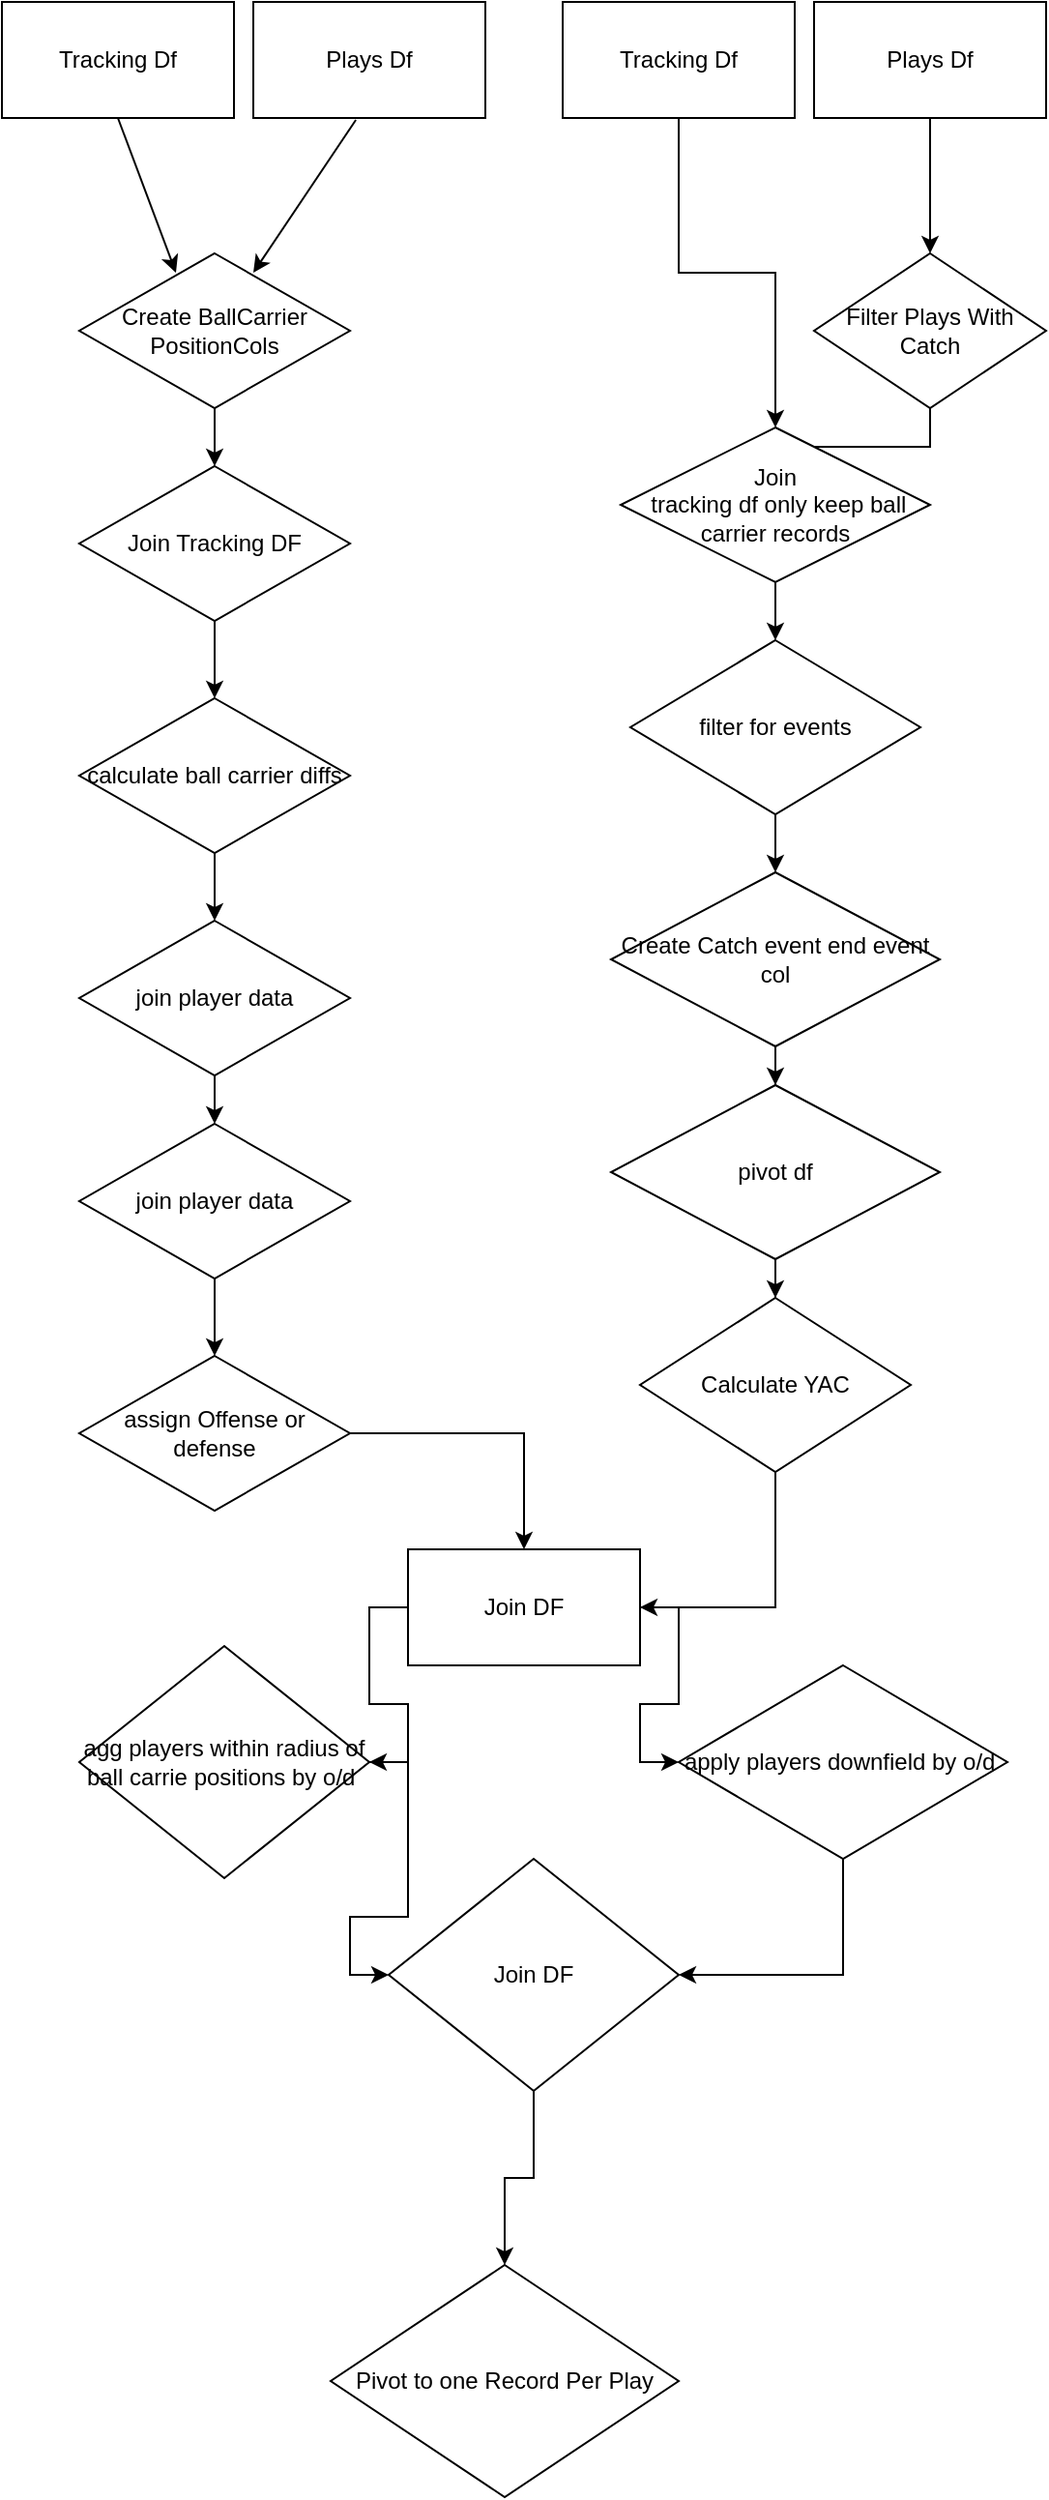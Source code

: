 <mxfile version="22.1.1" type="device">
  <diagram id="C5RBs43oDa-KdzZeNtuy" name="Page-1">
    <mxGraphModel dx="594" dy="1667" grid="1" gridSize="10" guides="1" tooltips="1" connect="1" arrows="1" fold="1" page="1" pageScale="1" pageWidth="827" pageHeight="1169" math="0" shadow="0">
      <root>
        <mxCell id="WIyWlLk6GJQsqaUBKTNV-0" />
        <mxCell id="WIyWlLk6GJQsqaUBKTNV-1" parent="WIyWlLk6GJQsqaUBKTNV-0" />
        <mxCell id="aqEgcLrSa4jlk6EzU5gQ-12" value="Tracking Df" style="rounded=0;whiteSpace=wrap;html=1;" parent="WIyWlLk6GJQsqaUBKTNV-1" vertex="1">
          <mxGeometry x="10" y="30" width="120" height="60" as="geometry" />
        </mxCell>
        <mxCell id="aqEgcLrSa4jlk6EzU5gQ-13" value="Plays Df" style="rounded=0;whiteSpace=wrap;html=1;" parent="WIyWlLk6GJQsqaUBKTNV-1" vertex="1">
          <mxGeometry x="140" y="30" width="120" height="60" as="geometry" />
        </mxCell>
        <mxCell id="aqEgcLrSa4jlk6EzU5gQ-14" value="" style="endArrow=classic;html=1;rounded=0;exitX=0.442;exitY=1.017;exitDx=0;exitDy=0;exitPerimeter=0;" parent="WIyWlLk6GJQsqaUBKTNV-1" source="aqEgcLrSa4jlk6EzU5gQ-13" edge="1">
          <mxGeometry width="50" height="50" relative="1" as="geometry">
            <mxPoint x="260" y="770" as="sourcePoint" />
            <mxPoint x="140" y="170" as="targetPoint" />
          </mxGeometry>
        </mxCell>
        <mxCell id="aqEgcLrSa4jlk6EzU5gQ-15" value="" style="endArrow=classic;html=1;rounded=0;exitX=0.5;exitY=1;exitDx=0;exitDy=0;" parent="WIyWlLk6GJQsqaUBKTNV-1" source="aqEgcLrSa4jlk6EzU5gQ-12" edge="1">
          <mxGeometry width="50" height="50" relative="1" as="geometry">
            <mxPoint x="260" y="770" as="sourcePoint" />
            <mxPoint x="100" y="170" as="targetPoint" />
          </mxGeometry>
        </mxCell>
        <mxCell id="aqEgcLrSa4jlk6EzU5gQ-18" value="" style="edgeStyle=orthogonalEdgeStyle;rounded=0;orthogonalLoop=1;jettySize=auto;html=1;" parent="WIyWlLk6GJQsqaUBKTNV-1" source="aqEgcLrSa4jlk6EzU5gQ-16" target="aqEgcLrSa4jlk6EzU5gQ-17" edge="1">
          <mxGeometry relative="1" as="geometry" />
        </mxCell>
        <mxCell id="aqEgcLrSa4jlk6EzU5gQ-16" value="Create BallCarrier PositionCols" style="rhombus;whiteSpace=wrap;html=1;" parent="WIyWlLk6GJQsqaUBKTNV-1" vertex="1">
          <mxGeometry x="50" y="160" width="140" height="80" as="geometry" />
        </mxCell>
        <mxCell id="aqEgcLrSa4jlk6EzU5gQ-20" value="" style="edgeStyle=orthogonalEdgeStyle;rounded=0;orthogonalLoop=1;jettySize=auto;html=1;" parent="WIyWlLk6GJQsqaUBKTNV-1" source="aqEgcLrSa4jlk6EzU5gQ-17" target="aqEgcLrSa4jlk6EzU5gQ-19" edge="1">
          <mxGeometry relative="1" as="geometry" />
        </mxCell>
        <mxCell id="aqEgcLrSa4jlk6EzU5gQ-17" value="Join Tracking DF" style="rhombus;whiteSpace=wrap;html=1;" parent="WIyWlLk6GJQsqaUBKTNV-1" vertex="1">
          <mxGeometry x="50" y="270" width="140" height="80" as="geometry" />
        </mxCell>
        <mxCell id="aqEgcLrSa4jlk6EzU5gQ-22" value="" style="edgeStyle=orthogonalEdgeStyle;rounded=0;orthogonalLoop=1;jettySize=auto;html=1;" parent="WIyWlLk6GJQsqaUBKTNV-1" source="aqEgcLrSa4jlk6EzU5gQ-19" target="aqEgcLrSa4jlk6EzU5gQ-21" edge="1">
          <mxGeometry relative="1" as="geometry" />
        </mxCell>
        <mxCell id="aqEgcLrSa4jlk6EzU5gQ-19" value="calculate ball carrier diffs" style="rhombus;whiteSpace=wrap;html=1;" parent="WIyWlLk6GJQsqaUBKTNV-1" vertex="1">
          <mxGeometry x="50" y="390" width="140" height="80" as="geometry" />
        </mxCell>
        <mxCell id="aqEgcLrSa4jlk6EzU5gQ-24" value="" style="edgeStyle=orthogonalEdgeStyle;rounded=0;orthogonalLoop=1;jettySize=auto;html=1;" parent="WIyWlLk6GJQsqaUBKTNV-1" source="aqEgcLrSa4jlk6EzU5gQ-21" target="aqEgcLrSa4jlk6EzU5gQ-23" edge="1">
          <mxGeometry relative="1" as="geometry" />
        </mxCell>
        <mxCell id="aqEgcLrSa4jlk6EzU5gQ-21" value="join player data" style="rhombus;whiteSpace=wrap;html=1;" parent="WIyWlLk6GJQsqaUBKTNV-1" vertex="1">
          <mxGeometry x="50" y="505" width="140" height="80" as="geometry" />
        </mxCell>
        <mxCell id="aqEgcLrSa4jlk6EzU5gQ-26" value="" style="edgeStyle=orthogonalEdgeStyle;rounded=0;orthogonalLoop=1;jettySize=auto;html=1;" parent="WIyWlLk6GJQsqaUBKTNV-1" source="aqEgcLrSa4jlk6EzU5gQ-23" target="aqEgcLrSa4jlk6EzU5gQ-25" edge="1">
          <mxGeometry relative="1" as="geometry" />
        </mxCell>
        <mxCell id="aqEgcLrSa4jlk6EzU5gQ-23" value="join player data" style="rhombus;whiteSpace=wrap;html=1;" parent="WIyWlLk6GJQsqaUBKTNV-1" vertex="1">
          <mxGeometry x="50" y="610" width="140" height="80" as="geometry" />
        </mxCell>
        <mxCell id="aqEgcLrSa4jlk6EzU5gQ-45" value="" style="edgeStyle=orthogonalEdgeStyle;rounded=0;orthogonalLoop=1;jettySize=auto;html=1;" parent="WIyWlLk6GJQsqaUBKTNV-1" source="aqEgcLrSa4jlk6EzU5gQ-25" target="aqEgcLrSa4jlk6EzU5gQ-44" edge="1">
          <mxGeometry relative="1" as="geometry" />
        </mxCell>
        <mxCell id="aqEgcLrSa4jlk6EzU5gQ-25" value="assign Offense or defense" style="rhombus;whiteSpace=wrap;html=1;" parent="WIyWlLk6GJQsqaUBKTNV-1" vertex="1">
          <mxGeometry x="50" y="730" width="140" height="80" as="geometry" />
        </mxCell>
        <mxCell id="aqEgcLrSa4jlk6EzU5gQ-33" value="" style="edgeStyle=orthogonalEdgeStyle;rounded=0;orthogonalLoop=1;jettySize=auto;html=1;" parent="WIyWlLk6GJQsqaUBKTNV-1" source="aqEgcLrSa4jlk6EzU5gQ-28" target="aqEgcLrSa4jlk6EzU5gQ-32" edge="1">
          <mxGeometry relative="1" as="geometry" />
        </mxCell>
        <mxCell id="aqEgcLrSa4jlk6EzU5gQ-28" value="Tracking Df" style="rounded=0;whiteSpace=wrap;html=1;" parent="WIyWlLk6GJQsqaUBKTNV-1" vertex="1">
          <mxGeometry x="300" y="30" width="120" height="60" as="geometry" />
        </mxCell>
        <mxCell id="aqEgcLrSa4jlk6EzU5gQ-31" value="" style="edgeStyle=orthogonalEdgeStyle;rounded=0;orthogonalLoop=1;jettySize=auto;html=1;" parent="WIyWlLk6GJQsqaUBKTNV-1" source="aqEgcLrSa4jlk6EzU5gQ-29" target="aqEgcLrSa4jlk6EzU5gQ-30" edge="1">
          <mxGeometry relative="1" as="geometry" />
        </mxCell>
        <mxCell id="aqEgcLrSa4jlk6EzU5gQ-29" value="Plays Df" style="rounded=0;whiteSpace=wrap;html=1;" parent="WIyWlLk6GJQsqaUBKTNV-1" vertex="1">
          <mxGeometry x="430" y="30" width="120" height="60" as="geometry" />
        </mxCell>
        <mxCell id="aqEgcLrSa4jlk6EzU5gQ-34" style="edgeStyle=orthogonalEdgeStyle;rounded=0;orthogonalLoop=1;jettySize=auto;html=1;entryX=0.5;entryY=0;entryDx=0;entryDy=0;" parent="WIyWlLk6GJQsqaUBKTNV-1" source="aqEgcLrSa4jlk6EzU5gQ-30" target="aqEgcLrSa4jlk6EzU5gQ-32" edge="1">
          <mxGeometry relative="1" as="geometry" />
        </mxCell>
        <mxCell id="aqEgcLrSa4jlk6EzU5gQ-30" value="Filter Plays With Catch" style="rhombus;whiteSpace=wrap;html=1;rounded=0;" parent="WIyWlLk6GJQsqaUBKTNV-1" vertex="1">
          <mxGeometry x="430" y="160" width="120" height="80" as="geometry" />
        </mxCell>
        <mxCell id="aqEgcLrSa4jlk6EzU5gQ-36" value="" style="edgeStyle=orthogonalEdgeStyle;rounded=0;orthogonalLoop=1;jettySize=auto;html=1;" parent="WIyWlLk6GJQsqaUBKTNV-1" source="aqEgcLrSa4jlk6EzU5gQ-32" target="aqEgcLrSa4jlk6EzU5gQ-35" edge="1">
          <mxGeometry relative="1" as="geometry" />
        </mxCell>
        <mxCell id="aqEgcLrSa4jlk6EzU5gQ-32" value="Join&lt;br&gt;&amp;nbsp;tracking df only keep ball carrier records" style="rhombus;whiteSpace=wrap;html=1;rounded=0;" parent="WIyWlLk6GJQsqaUBKTNV-1" vertex="1">
          <mxGeometry x="330" y="250" width="160" height="80" as="geometry" />
        </mxCell>
        <mxCell id="aqEgcLrSa4jlk6EzU5gQ-38" value="" style="edgeStyle=orthogonalEdgeStyle;rounded=0;orthogonalLoop=1;jettySize=auto;html=1;" parent="WIyWlLk6GJQsqaUBKTNV-1" source="aqEgcLrSa4jlk6EzU5gQ-35" target="aqEgcLrSa4jlk6EzU5gQ-37" edge="1">
          <mxGeometry relative="1" as="geometry" />
        </mxCell>
        <mxCell id="aqEgcLrSa4jlk6EzU5gQ-35" value="filter for events" style="rhombus;whiteSpace=wrap;html=1;rounded=0;" parent="WIyWlLk6GJQsqaUBKTNV-1" vertex="1">
          <mxGeometry x="335" y="360" width="150" height="90" as="geometry" />
        </mxCell>
        <mxCell id="aqEgcLrSa4jlk6EzU5gQ-40" value="" style="edgeStyle=orthogonalEdgeStyle;rounded=0;orthogonalLoop=1;jettySize=auto;html=1;" parent="WIyWlLk6GJQsqaUBKTNV-1" source="aqEgcLrSa4jlk6EzU5gQ-37" target="aqEgcLrSa4jlk6EzU5gQ-39" edge="1">
          <mxGeometry relative="1" as="geometry" />
        </mxCell>
        <mxCell id="aqEgcLrSa4jlk6EzU5gQ-37" value="Create Catch event end event col" style="rhombus;whiteSpace=wrap;html=1;rounded=0;" parent="WIyWlLk6GJQsqaUBKTNV-1" vertex="1">
          <mxGeometry x="325" y="480" width="170" height="90" as="geometry" />
        </mxCell>
        <mxCell id="aqEgcLrSa4jlk6EzU5gQ-42" value="" style="edgeStyle=orthogonalEdgeStyle;rounded=0;orthogonalLoop=1;jettySize=auto;html=1;" parent="WIyWlLk6GJQsqaUBKTNV-1" source="aqEgcLrSa4jlk6EzU5gQ-39" target="aqEgcLrSa4jlk6EzU5gQ-41" edge="1">
          <mxGeometry relative="1" as="geometry" />
        </mxCell>
        <mxCell id="aqEgcLrSa4jlk6EzU5gQ-39" value="pivot df" style="rhombus;whiteSpace=wrap;html=1;rounded=0;" parent="WIyWlLk6GJQsqaUBKTNV-1" vertex="1">
          <mxGeometry x="325" y="590" width="170" height="90" as="geometry" />
        </mxCell>
        <mxCell id="aqEgcLrSa4jlk6EzU5gQ-46" style="edgeStyle=orthogonalEdgeStyle;rounded=0;orthogonalLoop=1;jettySize=auto;html=1;exitX=0.5;exitY=1;exitDx=0;exitDy=0;entryX=1;entryY=0.5;entryDx=0;entryDy=0;" parent="WIyWlLk6GJQsqaUBKTNV-1" source="aqEgcLrSa4jlk6EzU5gQ-41" target="aqEgcLrSa4jlk6EzU5gQ-44" edge="1">
          <mxGeometry relative="1" as="geometry" />
        </mxCell>
        <mxCell id="aqEgcLrSa4jlk6EzU5gQ-41" value="Calculate YAC" style="rhombus;whiteSpace=wrap;html=1;rounded=0;" parent="WIyWlLk6GJQsqaUBKTNV-1" vertex="1">
          <mxGeometry x="340" y="700" width="140" height="90" as="geometry" />
        </mxCell>
        <mxCell id="aqEgcLrSa4jlk6EzU5gQ-54" value="" style="edgeStyle=orthogonalEdgeStyle;rounded=0;orthogonalLoop=1;jettySize=auto;html=1;" parent="WIyWlLk6GJQsqaUBKTNV-1" source="aqEgcLrSa4jlk6EzU5gQ-44" target="aqEgcLrSa4jlk6EzU5gQ-53" edge="1">
          <mxGeometry relative="1" as="geometry" />
        </mxCell>
        <mxCell id="aqEgcLrSa4jlk6EzU5gQ-56" value="" style="edgeStyle=orthogonalEdgeStyle;rounded=0;orthogonalLoop=1;jettySize=auto;html=1;" parent="WIyWlLk6GJQsqaUBKTNV-1" source="aqEgcLrSa4jlk6EzU5gQ-44" target="aqEgcLrSa4jlk6EzU5gQ-55" edge="1">
          <mxGeometry relative="1" as="geometry" />
        </mxCell>
        <mxCell id="aqEgcLrSa4jlk6EzU5gQ-44" value="Join DF" style="whiteSpace=wrap;html=1;" parent="WIyWlLk6GJQsqaUBKTNV-1" vertex="1">
          <mxGeometry x="220" y="830" width="120" height="60" as="geometry" />
        </mxCell>
        <mxCell id="aqEgcLrSa4jlk6EzU5gQ-58" value="" style="edgeStyle=orthogonalEdgeStyle;rounded=0;orthogonalLoop=1;jettySize=auto;html=1;" parent="WIyWlLk6GJQsqaUBKTNV-1" source="aqEgcLrSa4jlk6EzU5gQ-53" target="aqEgcLrSa4jlk6EzU5gQ-57" edge="1">
          <mxGeometry relative="1" as="geometry" />
        </mxCell>
        <mxCell id="aqEgcLrSa4jlk6EzU5gQ-53" value="agg players within radius of ball carrie&amp;nbsp;&lt;span style=&quot;white-space: pre;&quot;&gt;positions by o/d &lt;/span&gt;" style="rhombus;whiteSpace=wrap;html=1;" parent="WIyWlLk6GJQsqaUBKTNV-1" vertex="1">
          <mxGeometry x="50" y="880" width="150" height="120" as="geometry" />
        </mxCell>
        <mxCell id="aqEgcLrSa4jlk6EzU5gQ-59" style="edgeStyle=orthogonalEdgeStyle;rounded=0;orthogonalLoop=1;jettySize=auto;html=1;entryX=1;entryY=0.5;entryDx=0;entryDy=0;" parent="WIyWlLk6GJQsqaUBKTNV-1" source="aqEgcLrSa4jlk6EzU5gQ-55" target="aqEgcLrSa4jlk6EzU5gQ-57" edge="1">
          <mxGeometry relative="1" as="geometry" />
        </mxCell>
        <mxCell id="aqEgcLrSa4jlk6EzU5gQ-55" value="apply players downfield by o/d&amp;nbsp;" style="rhombus;whiteSpace=wrap;html=1;" parent="WIyWlLk6GJQsqaUBKTNV-1" vertex="1">
          <mxGeometry x="360" y="890" width="170" height="100" as="geometry" />
        </mxCell>
        <mxCell id="aqEgcLrSa4jlk6EzU5gQ-61" value="" style="edgeStyle=orthogonalEdgeStyle;rounded=0;orthogonalLoop=1;jettySize=auto;html=1;" parent="WIyWlLk6GJQsqaUBKTNV-1" source="aqEgcLrSa4jlk6EzU5gQ-57" target="aqEgcLrSa4jlk6EzU5gQ-60" edge="1">
          <mxGeometry relative="1" as="geometry" />
        </mxCell>
        <mxCell id="aqEgcLrSa4jlk6EzU5gQ-57" value="Join DF" style="rhombus;whiteSpace=wrap;html=1;" parent="WIyWlLk6GJQsqaUBKTNV-1" vertex="1">
          <mxGeometry x="210" y="990" width="150" height="120" as="geometry" />
        </mxCell>
        <mxCell id="aqEgcLrSa4jlk6EzU5gQ-60" value="Pivot to one Record Per Play" style="rhombus;whiteSpace=wrap;html=1;" parent="WIyWlLk6GJQsqaUBKTNV-1" vertex="1">
          <mxGeometry x="180" y="1200" width="180" height="120" as="geometry" />
        </mxCell>
      </root>
    </mxGraphModel>
  </diagram>
</mxfile>
